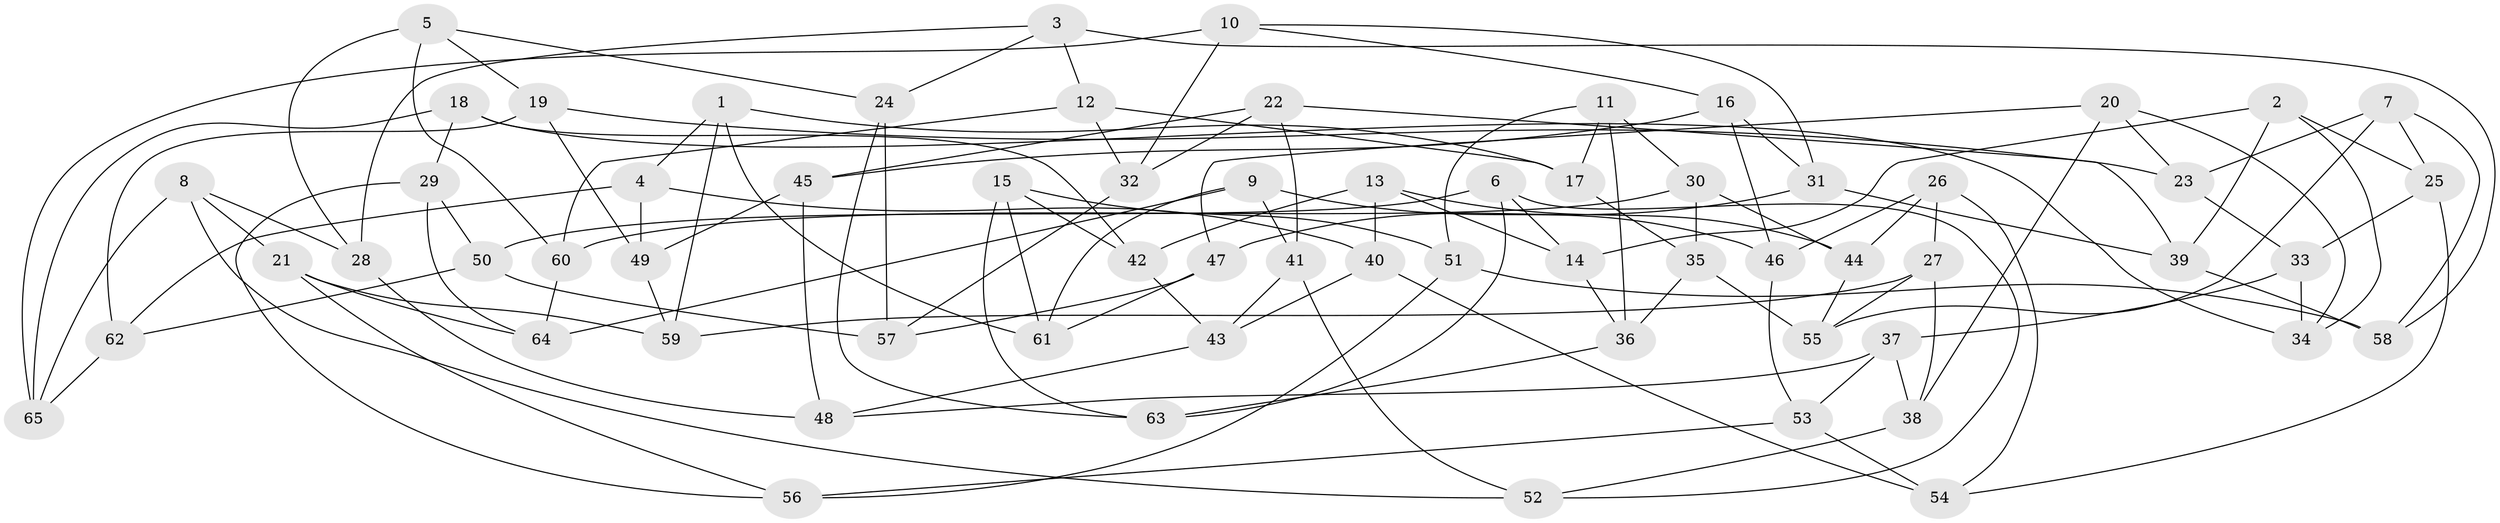 // coarse degree distribution, {5: 0.125, 4: 0.625, 6: 0.09375, 3: 0.03125, 7: 0.09375, 8: 0.03125}
// Generated by graph-tools (version 1.1) at 2025/02/03/04/25 22:02:07]
// undirected, 65 vertices, 130 edges
graph export_dot {
graph [start="1"]
  node [color=gray90,style=filled];
  1;
  2;
  3;
  4;
  5;
  6;
  7;
  8;
  9;
  10;
  11;
  12;
  13;
  14;
  15;
  16;
  17;
  18;
  19;
  20;
  21;
  22;
  23;
  24;
  25;
  26;
  27;
  28;
  29;
  30;
  31;
  32;
  33;
  34;
  35;
  36;
  37;
  38;
  39;
  40;
  41;
  42;
  43;
  44;
  45;
  46;
  47;
  48;
  49;
  50;
  51;
  52;
  53;
  54;
  55;
  56;
  57;
  58;
  59;
  60;
  61;
  62;
  63;
  64;
  65;
  1 -- 61;
  1 -- 17;
  1 -- 59;
  1 -- 4;
  2 -- 39;
  2 -- 14;
  2 -- 34;
  2 -- 25;
  3 -- 24;
  3 -- 58;
  3 -- 12;
  3 -- 28;
  4 -- 40;
  4 -- 49;
  4 -- 62;
  5 -- 28;
  5 -- 60;
  5 -- 19;
  5 -- 24;
  6 -- 14;
  6 -- 50;
  6 -- 63;
  6 -- 52;
  7 -- 23;
  7 -- 58;
  7 -- 55;
  7 -- 25;
  8 -- 21;
  8 -- 65;
  8 -- 28;
  8 -- 52;
  9 -- 64;
  9 -- 46;
  9 -- 41;
  9 -- 61;
  10 -- 31;
  10 -- 32;
  10 -- 16;
  10 -- 65;
  11 -- 17;
  11 -- 36;
  11 -- 51;
  11 -- 30;
  12 -- 17;
  12 -- 32;
  12 -- 60;
  13 -- 14;
  13 -- 44;
  13 -- 40;
  13 -- 42;
  14 -- 36;
  15 -- 42;
  15 -- 63;
  15 -- 61;
  15 -- 51;
  16 -- 45;
  16 -- 31;
  16 -- 46;
  17 -- 35;
  18 -- 42;
  18 -- 65;
  18 -- 34;
  18 -- 29;
  19 -- 62;
  19 -- 23;
  19 -- 49;
  20 -- 38;
  20 -- 34;
  20 -- 23;
  20 -- 47;
  21 -- 64;
  21 -- 56;
  21 -- 59;
  22 -- 41;
  22 -- 45;
  22 -- 39;
  22 -- 32;
  23 -- 33;
  24 -- 57;
  24 -- 63;
  25 -- 33;
  25 -- 54;
  26 -- 46;
  26 -- 54;
  26 -- 27;
  26 -- 44;
  27 -- 59;
  27 -- 38;
  27 -- 55;
  28 -- 48;
  29 -- 64;
  29 -- 50;
  29 -- 56;
  30 -- 44;
  30 -- 35;
  30 -- 60;
  31 -- 47;
  31 -- 39;
  32 -- 57;
  33 -- 37;
  33 -- 34;
  35 -- 55;
  35 -- 36;
  36 -- 63;
  37 -- 38;
  37 -- 53;
  37 -- 48;
  38 -- 52;
  39 -- 58;
  40 -- 43;
  40 -- 54;
  41 -- 43;
  41 -- 52;
  42 -- 43;
  43 -- 48;
  44 -- 55;
  45 -- 48;
  45 -- 49;
  46 -- 53;
  47 -- 61;
  47 -- 57;
  49 -- 59;
  50 -- 62;
  50 -- 57;
  51 -- 58;
  51 -- 56;
  53 -- 54;
  53 -- 56;
  60 -- 64;
  62 -- 65;
}
